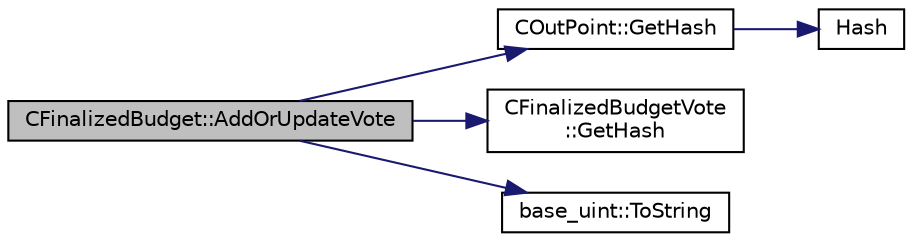 digraph "CFinalizedBudget::AddOrUpdateVote"
{
  edge [fontname="Helvetica",fontsize="10",labelfontname="Helvetica",labelfontsize="10"];
  node [fontname="Helvetica",fontsize="10",shape=record];
  rankdir="LR";
  Node4 [label="CFinalizedBudget::AddOrUpdateVote",height=0.2,width=0.4,color="black", fillcolor="grey75", style="filled", fontcolor="black"];
  Node4 -> Node5 [color="midnightblue",fontsize="10",style="solid",fontname="Helvetica"];
  Node5 [label="COutPoint::GetHash",height=0.2,width=0.4,color="black", fillcolor="white", style="filled",URL="$class_c_out_point.html#ad27bc2d181d21a921e6811d24203c6bb"];
  Node5 -> Node6 [color="midnightblue",fontsize="10",style="solid",fontname="Helvetica"];
  Node6 [label="Hash",height=0.2,width=0.4,color="black", fillcolor="white", style="filled",URL="$hash_8h.html#a12c5e981d7f5f2850027fd5e932eff61",tooltip="Compute the 256-bit hash of a std::string. "];
  Node4 -> Node7 [color="midnightblue",fontsize="10",style="solid",fontname="Helvetica"];
  Node7 [label="CFinalizedBudgetVote\l::GetHash",height=0.2,width=0.4,color="black", fillcolor="white", style="filled",URL="$class_c_finalized_budget_vote.html#a517d29944e7c56809034f47ff2b91633"];
  Node4 -> Node8 [color="midnightblue",fontsize="10",style="solid",fontname="Helvetica"];
  Node8 [label="base_uint::ToString",height=0.2,width=0.4,color="black", fillcolor="white", style="filled",URL="$classbase__uint.html#acccba4d9d51a0c36261718ca0cbb293b"];
}
